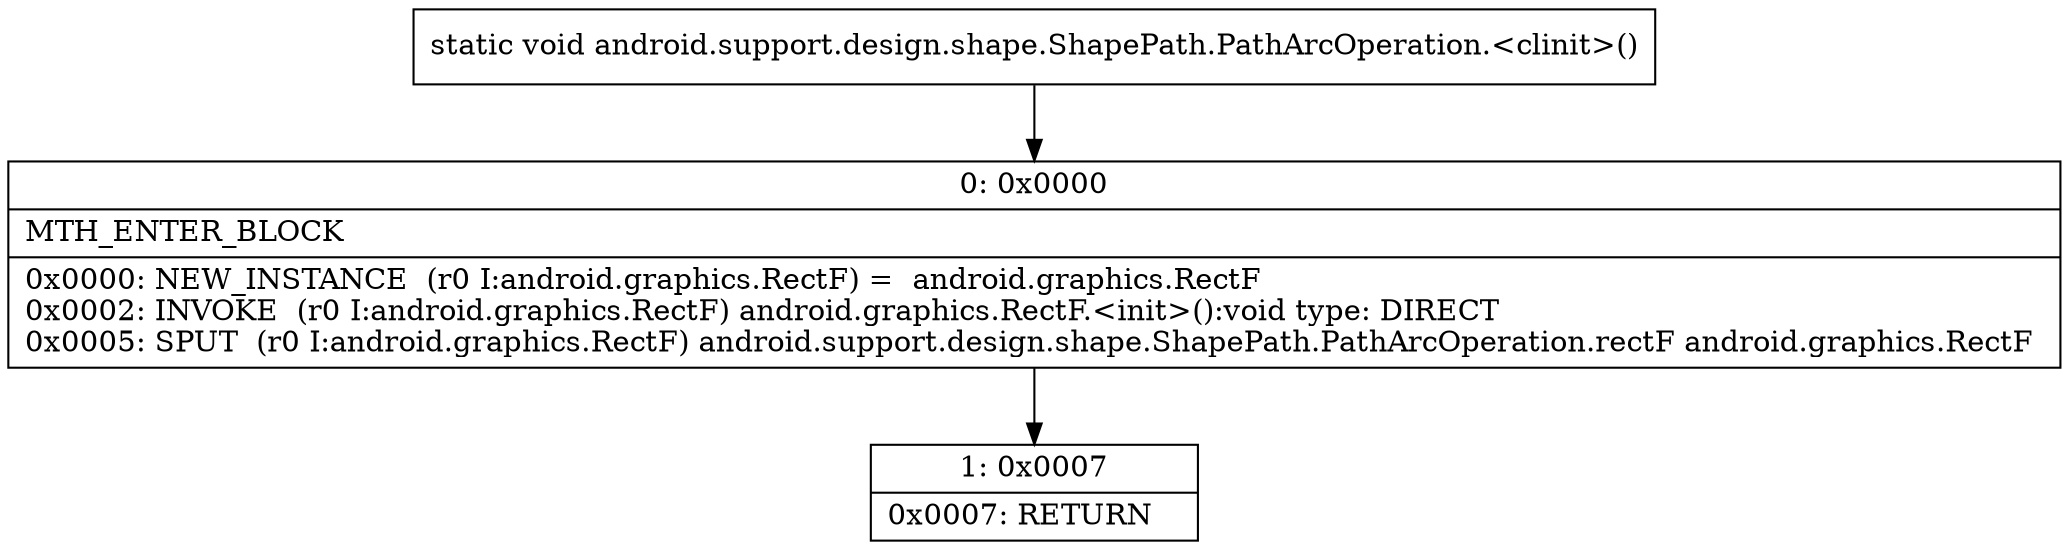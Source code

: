 digraph "CFG forandroid.support.design.shape.ShapePath.PathArcOperation.\<clinit\>()V" {
Node_0 [shape=record,label="{0\:\ 0x0000|MTH_ENTER_BLOCK\l|0x0000: NEW_INSTANCE  (r0 I:android.graphics.RectF) =  android.graphics.RectF \l0x0002: INVOKE  (r0 I:android.graphics.RectF) android.graphics.RectF.\<init\>():void type: DIRECT \l0x0005: SPUT  (r0 I:android.graphics.RectF) android.support.design.shape.ShapePath.PathArcOperation.rectF android.graphics.RectF \l}"];
Node_1 [shape=record,label="{1\:\ 0x0007|0x0007: RETURN   \l}"];
MethodNode[shape=record,label="{static void android.support.design.shape.ShapePath.PathArcOperation.\<clinit\>() }"];
MethodNode -> Node_0;
Node_0 -> Node_1;
}

